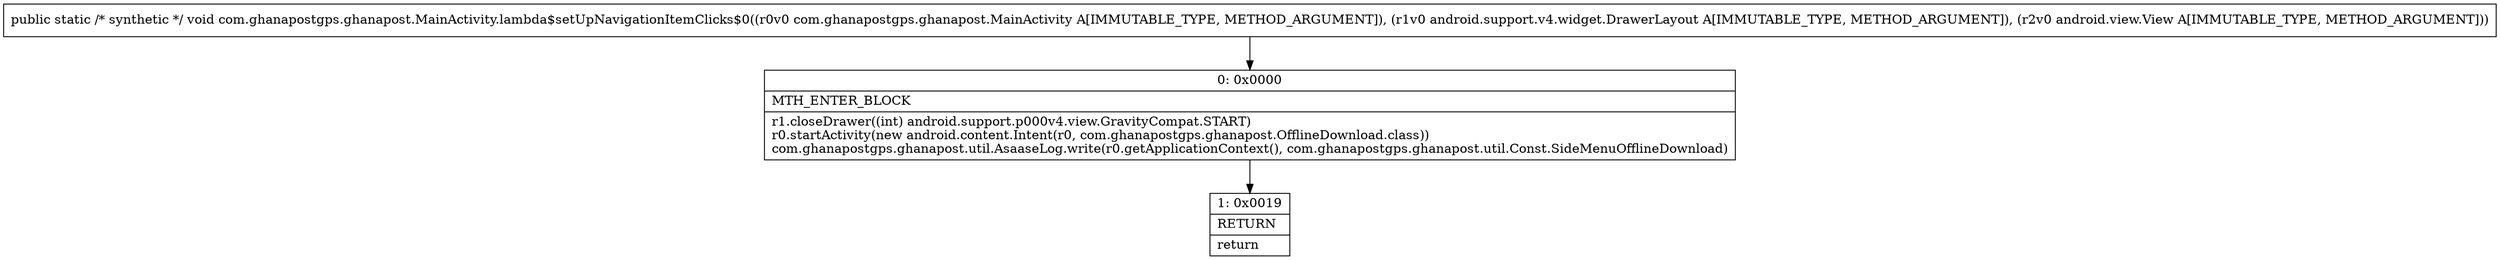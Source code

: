 digraph "CFG forcom.ghanapostgps.ghanapost.MainActivity.lambda$setUpNavigationItemClicks$0(Lcom\/ghanapostgps\/ghanapost\/MainActivity;Landroid\/support\/v4\/widget\/DrawerLayout;Landroid\/view\/View;)V" {
Node_0 [shape=record,label="{0\:\ 0x0000|MTH_ENTER_BLOCK\l|r1.closeDrawer((int) android.support.p000v4.view.GravityCompat.START)\lr0.startActivity(new android.content.Intent(r0, com.ghanapostgps.ghanapost.OfflineDownload.class))\lcom.ghanapostgps.ghanapost.util.AsaaseLog.write(r0.getApplicationContext(), com.ghanapostgps.ghanapost.util.Const.SideMenuOfflineDownload)\l}"];
Node_1 [shape=record,label="{1\:\ 0x0019|RETURN\l|return\l}"];
MethodNode[shape=record,label="{public static \/* synthetic *\/ void com.ghanapostgps.ghanapost.MainActivity.lambda$setUpNavigationItemClicks$0((r0v0 com.ghanapostgps.ghanapost.MainActivity A[IMMUTABLE_TYPE, METHOD_ARGUMENT]), (r1v0 android.support.v4.widget.DrawerLayout A[IMMUTABLE_TYPE, METHOD_ARGUMENT]), (r2v0 android.view.View A[IMMUTABLE_TYPE, METHOD_ARGUMENT])) }"];
MethodNode -> Node_0;
Node_0 -> Node_1;
}

